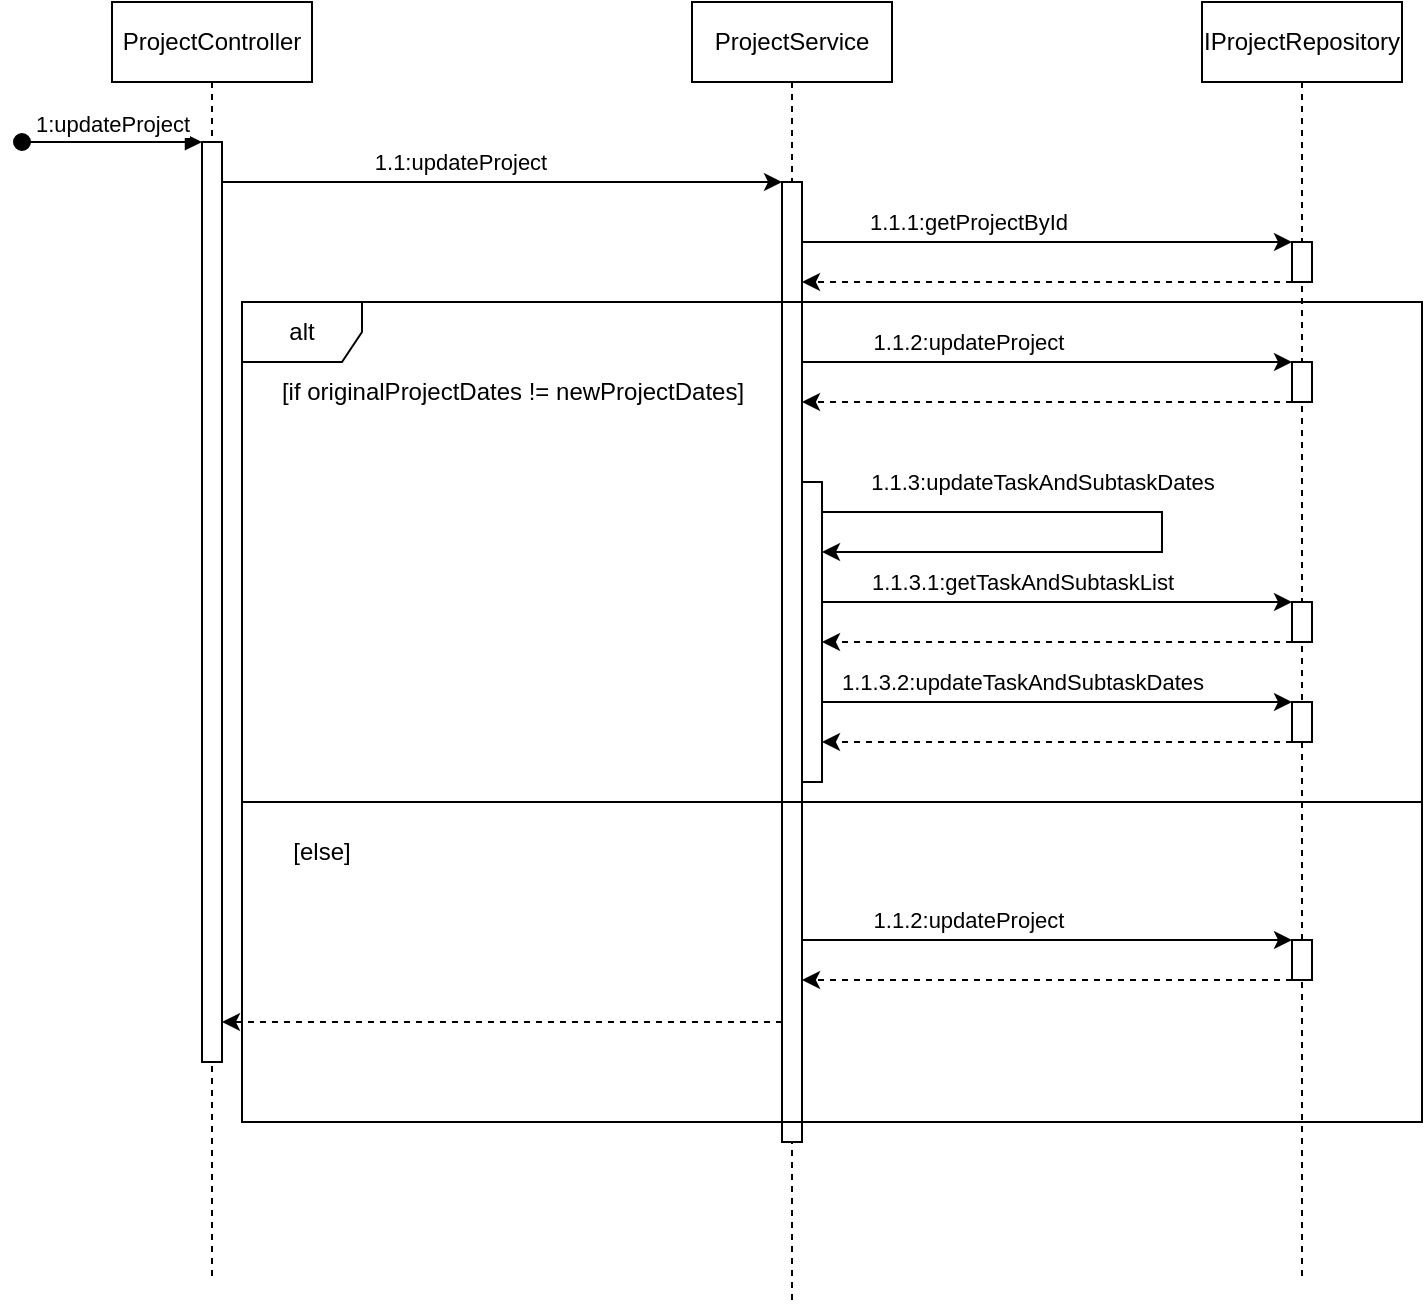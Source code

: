 <mxfile version="21.3.5" type="github">
  <diagram name="Page-1" id="2YBvvXClWsGukQMizWep">
    <mxGraphModel dx="1000" dy="505" grid="0" gridSize="10" guides="1" tooltips="1" connect="1" arrows="1" fold="1" page="0" pageScale="1" pageWidth="850" pageHeight="1100" math="0" shadow="0">
      <root>
        <mxCell id="0" />
        <mxCell id="1" parent="0" />
        <mxCell id="Chgh_PdhHyW66dv8v_kR-1" value="ProjectController" style="shape=umlLifeline;perimeter=lifelinePerimeter;whiteSpace=wrap;html=1;container=0;dropTarget=0;collapsible=0;recursiveResize=0;outlineConnect=0;portConstraint=eastwest;newEdgeStyle={&quot;edgeStyle&quot;:&quot;elbowEdgeStyle&quot;,&quot;elbow&quot;:&quot;vertical&quot;,&quot;curved&quot;:0,&quot;rounded&quot;:0};" vertex="1" parent="1">
          <mxGeometry x="145" y="60" width="100" height="640" as="geometry" />
        </mxCell>
        <mxCell id="Chgh_PdhHyW66dv8v_kR-2" value="1:updateProject" style="html=1;verticalAlign=bottom;startArrow=oval;endArrow=block;startSize=8;edgeStyle=elbowEdgeStyle;elbow=vertical;curved=0;rounded=0;" edge="1" parent="Chgh_PdhHyW66dv8v_kR-1">
          <mxGeometry relative="1" as="geometry">
            <mxPoint x="-45" y="70" as="sourcePoint" />
            <mxPoint x="45" y="70" as="targetPoint" />
          </mxGeometry>
        </mxCell>
        <mxCell id="Chgh_PdhHyW66dv8v_kR-3" value="ProjectService" style="shape=umlLifeline;perimeter=lifelinePerimeter;whiteSpace=wrap;html=1;container=0;dropTarget=0;collapsible=0;recursiveResize=0;outlineConnect=0;portConstraint=eastwest;newEdgeStyle={&quot;edgeStyle&quot;:&quot;elbowEdgeStyle&quot;,&quot;elbow&quot;:&quot;vertical&quot;,&quot;curved&quot;:0,&quot;rounded&quot;:0};" vertex="1" parent="1">
          <mxGeometry x="435" y="60" width="100" height="650" as="geometry" />
        </mxCell>
        <mxCell id="Chgh_PdhHyW66dv8v_kR-11" value="" style="html=1;points=[];perimeter=orthogonalPerimeter;outlineConnect=0;targetShapes=umlLifeline;portConstraint=eastwest;newEdgeStyle={&quot;edgeStyle&quot;:&quot;elbowEdgeStyle&quot;,&quot;elbow&quot;:&quot;vertical&quot;,&quot;curved&quot;:0,&quot;rounded&quot;:0};" vertex="1" parent="Chgh_PdhHyW66dv8v_kR-3">
          <mxGeometry x="45" y="90" width="10" height="480" as="geometry" />
        </mxCell>
        <mxCell id="Chgh_PdhHyW66dv8v_kR-4" value="IProjectRepository" style="shape=umlLifeline;perimeter=lifelinePerimeter;whiteSpace=wrap;html=1;container=0;dropTarget=0;collapsible=0;recursiveResize=0;outlineConnect=0;portConstraint=eastwest;newEdgeStyle={&quot;edgeStyle&quot;:&quot;elbowEdgeStyle&quot;,&quot;elbow&quot;:&quot;vertical&quot;,&quot;curved&quot;:0,&quot;rounded&quot;:0};" vertex="1" parent="1">
          <mxGeometry x="690" y="60" width="100" height="640" as="geometry" />
        </mxCell>
        <mxCell id="Chgh_PdhHyW66dv8v_kR-13" value="" style="html=1;points=[];perimeter=orthogonalPerimeter;outlineConnect=0;targetShapes=umlLifeline;portConstraint=eastwest;newEdgeStyle={&quot;edgeStyle&quot;:&quot;elbowEdgeStyle&quot;,&quot;elbow&quot;:&quot;vertical&quot;,&quot;curved&quot;:0,&quot;rounded&quot;:0};" vertex="1" parent="Chgh_PdhHyW66dv8v_kR-4">
          <mxGeometry x="45" y="120" width="10" height="20" as="geometry" />
        </mxCell>
        <mxCell id="Chgh_PdhHyW66dv8v_kR-57" value="" style="html=1;points=[];perimeter=orthogonalPerimeter;outlineConnect=0;targetShapes=umlLifeline;portConstraint=eastwest;newEdgeStyle={&quot;edgeStyle&quot;:&quot;elbowEdgeStyle&quot;,&quot;elbow&quot;:&quot;vertical&quot;,&quot;curved&quot;:0,&quot;rounded&quot;:0};" vertex="1" parent="Chgh_PdhHyW66dv8v_kR-4">
          <mxGeometry x="45" y="300" width="10" height="20" as="geometry" />
        </mxCell>
        <mxCell id="Chgh_PdhHyW66dv8v_kR-8" value="" style="html=1;points=[];perimeter=orthogonalPerimeter;outlineConnect=0;targetShapes=umlLifeline;portConstraint=eastwest;newEdgeStyle={&quot;edgeStyle&quot;:&quot;elbowEdgeStyle&quot;,&quot;elbow&quot;:&quot;vertical&quot;,&quot;curved&quot;:0,&quot;rounded&quot;:0};" vertex="1" parent="1">
          <mxGeometry x="190" y="130" width="10" height="460" as="geometry" />
        </mxCell>
        <mxCell id="Chgh_PdhHyW66dv8v_kR-15" value="" style="endArrow=classic;html=1;rounded=0;" edge="1" parent="1" target="Chgh_PdhHyW66dv8v_kR-11">
          <mxGeometry width="50" height="50" relative="1" as="geometry">
            <mxPoint x="200" y="150" as="sourcePoint" />
            <mxPoint x="430" y="160" as="targetPoint" />
            <Array as="points">
              <mxPoint x="310" y="150" />
              <mxPoint x="330" y="150" />
            </Array>
          </mxGeometry>
        </mxCell>
        <mxCell id="Chgh_PdhHyW66dv8v_kR-35" value="1.1:updateProject" style="edgeLabel;html=1;align=center;verticalAlign=middle;resizable=0;points=[];" vertex="1" connectable="0" parent="Chgh_PdhHyW66dv8v_kR-15">
          <mxGeometry x="-0.324" y="1" relative="1" as="geometry">
            <mxPoint x="24" y="-9" as="offset" />
          </mxGeometry>
        </mxCell>
        <mxCell id="Chgh_PdhHyW66dv8v_kR-17" value="" style="endArrow=classic;html=1;rounded=0;" edge="1" parent="1" source="Chgh_PdhHyW66dv8v_kR-11" target="Chgh_PdhHyW66dv8v_kR-13">
          <mxGeometry width="50" height="50" relative="1" as="geometry">
            <mxPoint x="440" y="180" as="sourcePoint" />
            <mxPoint x="620" y="180" as="targetPoint" />
            <Array as="points">
              <mxPoint x="550" y="180" />
            </Array>
          </mxGeometry>
        </mxCell>
        <mxCell id="Chgh_PdhHyW66dv8v_kR-18" value="1.1.1:getProjectById" style="edgeLabel;html=1;align=center;verticalAlign=middle;resizable=0;points=[];" vertex="1" connectable="0" parent="Chgh_PdhHyW66dv8v_kR-17">
          <mxGeometry x="-0.711" relative="1" as="geometry">
            <mxPoint x="47" y="-10" as="offset" />
          </mxGeometry>
        </mxCell>
        <mxCell id="Chgh_PdhHyW66dv8v_kR-19" value="" style="endArrow=classic;html=1;rounded=0;dashed=1;" edge="1" parent="1" source="Chgh_PdhHyW66dv8v_kR-13" target="Chgh_PdhHyW66dv8v_kR-11">
          <mxGeometry width="50" height="50" relative="1" as="geometry">
            <mxPoint x="320" y="190" as="sourcePoint" />
            <mxPoint x="440" y="200" as="targetPoint" />
            <Array as="points">
              <mxPoint x="510" y="200" />
            </Array>
          </mxGeometry>
        </mxCell>
        <mxCell id="Chgh_PdhHyW66dv8v_kR-36" value="alt" style="shape=umlFrame;whiteSpace=wrap;html=1;pointerEvents=0;" vertex="1" parent="1">
          <mxGeometry x="210" y="210" width="590" height="250" as="geometry" />
        </mxCell>
        <mxCell id="Chgh_PdhHyW66dv8v_kR-37" value="[if originalProjectDates != newProjectDates]" style="text;html=1;align=center;verticalAlign=middle;resizable=0;points=[];autosize=1;strokeColor=none;fillColor=none;" vertex="1" parent="1">
          <mxGeometry x="220" y="240" width="250" height="30" as="geometry" />
        </mxCell>
        <mxCell id="Chgh_PdhHyW66dv8v_kR-38" value="" style="html=1;points=[];perimeter=orthogonalPerimeter;outlineConnect=0;targetShapes=umlLifeline;portConstraint=eastwest;newEdgeStyle={&quot;edgeStyle&quot;:&quot;elbowEdgeStyle&quot;,&quot;elbow&quot;:&quot;vertical&quot;,&quot;curved&quot;:0,&quot;rounded&quot;:0};" vertex="1" parent="1">
          <mxGeometry x="735" y="240" width="10" height="20" as="geometry" />
        </mxCell>
        <mxCell id="Chgh_PdhHyW66dv8v_kR-39" value="" style="endArrow=classic;html=1;rounded=0;" edge="1" parent="1" target="Chgh_PdhHyW66dv8v_kR-38">
          <mxGeometry width="50" height="50" relative="1" as="geometry">
            <mxPoint x="490" y="240" as="sourcePoint" />
            <mxPoint x="620" y="240" as="targetPoint" />
            <Array as="points">
              <mxPoint x="550" y="240" />
            </Array>
          </mxGeometry>
        </mxCell>
        <mxCell id="Chgh_PdhHyW66dv8v_kR-40" value="1.1.2:updateProject" style="edgeLabel;html=1;align=center;verticalAlign=middle;resizable=0;points=[];" vertex="1" connectable="0" parent="Chgh_PdhHyW66dv8v_kR-39">
          <mxGeometry x="-0.711" relative="1" as="geometry">
            <mxPoint x="47" y="-10" as="offset" />
          </mxGeometry>
        </mxCell>
        <mxCell id="Chgh_PdhHyW66dv8v_kR-41" value="" style="endArrow=classic;html=1;rounded=0;dashed=1;" edge="1" parent="1" source="Chgh_PdhHyW66dv8v_kR-38">
          <mxGeometry width="50" height="50" relative="1" as="geometry">
            <mxPoint x="320" y="250" as="sourcePoint" />
            <mxPoint x="490" y="260" as="targetPoint" />
            <Array as="points">
              <mxPoint x="510" y="260" />
            </Array>
          </mxGeometry>
        </mxCell>
        <mxCell id="Chgh_PdhHyW66dv8v_kR-45" style="edgeStyle=elbowEdgeStyle;rounded=0;orthogonalLoop=1;jettySize=auto;html=1;elbow=vertical;curved=0;entryX=0;entryY=0.429;entryDx=0;entryDy=0;entryPerimeter=0;" edge="1" parent="1" source="Chgh_PdhHyW66dv8v_kR-11">
          <mxGeometry relative="1" as="geometry">
            <mxPoint x="490" y="310.03" as="targetPoint" />
            <Array as="points">
              <mxPoint x="490" y="340" />
            </Array>
          </mxGeometry>
        </mxCell>
        <mxCell id="Chgh_PdhHyW66dv8v_kR-53" value="" style="html=1;points=[];perimeter=orthogonalPerimeter;outlineConnect=0;targetShapes=umlLifeline;portConstraint=eastwest;newEdgeStyle={&quot;edgeStyle&quot;:&quot;elbowEdgeStyle&quot;,&quot;elbow&quot;:&quot;vertical&quot;,&quot;curved&quot;:0,&quot;rounded&quot;:0};" vertex="1" parent="1">
          <mxGeometry x="490" y="300" width="10" height="50" as="geometry" />
        </mxCell>
        <mxCell id="Chgh_PdhHyW66dv8v_kR-54" style="edgeStyle=elbowEdgeStyle;rounded=0;orthogonalLoop=1;jettySize=auto;html=1;elbow=vertical;curved=0;" edge="1" parent="1" source="Chgh_PdhHyW66dv8v_kR-53" target="Chgh_PdhHyW66dv8v_kR-53">
          <mxGeometry relative="1" as="geometry">
            <Array as="points">
              <mxPoint x="670" y="320" />
            </Array>
          </mxGeometry>
        </mxCell>
        <mxCell id="Chgh_PdhHyW66dv8v_kR-56" value="1.1.3:updateTaskAndSubtaskDates" style="edgeLabel;html=1;align=center;verticalAlign=middle;resizable=0;points=[];" vertex="1" connectable="0" parent="Chgh_PdhHyW66dv8v_kR-54">
          <mxGeometry x="-0.697" y="1" relative="1" as="geometry">
            <mxPoint x="55" y="-14" as="offset" />
          </mxGeometry>
        </mxCell>
        <mxCell id="Chgh_PdhHyW66dv8v_kR-55" value="" style="html=1;points=[];perimeter=orthogonalPerimeter;outlineConnect=0;targetShapes=umlLifeline;portConstraint=eastwest;newEdgeStyle={&quot;edgeStyle&quot;:&quot;elbowEdgeStyle&quot;,&quot;elbow&quot;:&quot;vertical&quot;,&quot;curved&quot;:0,&quot;rounded&quot;:0};" vertex="1" parent="1">
          <mxGeometry x="490" y="300" width="10" height="150" as="geometry" />
        </mxCell>
        <mxCell id="Chgh_PdhHyW66dv8v_kR-58" value="" style="endArrow=classic;html=1;rounded=0;" edge="1" parent="1" target="Chgh_PdhHyW66dv8v_kR-57" source="Chgh_PdhHyW66dv8v_kR-55">
          <mxGeometry width="50" height="50" relative="1" as="geometry">
            <mxPoint x="490" y="360" as="sourcePoint" />
            <mxPoint x="620" y="360" as="targetPoint" />
            <Array as="points">
              <mxPoint x="550" y="360" />
            </Array>
          </mxGeometry>
        </mxCell>
        <mxCell id="Chgh_PdhHyW66dv8v_kR-59" value="1.1.3.1:getTaskAndSubtaskList" style="edgeLabel;html=1;align=center;verticalAlign=middle;resizable=0;points=[];" vertex="1" connectable="0" parent="Chgh_PdhHyW66dv8v_kR-58">
          <mxGeometry x="-0.711" relative="1" as="geometry">
            <mxPoint x="66" y="-10" as="offset" />
          </mxGeometry>
        </mxCell>
        <mxCell id="Chgh_PdhHyW66dv8v_kR-60" value="" style="endArrow=classic;html=1;rounded=0;dashed=1;" edge="1" parent="1" source="Chgh_PdhHyW66dv8v_kR-57" target="Chgh_PdhHyW66dv8v_kR-55">
          <mxGeometry width="50" height="50" relative="1" as="geometry">
            <mxPoint x="320" y="370" as="sourcePoint" />
            <mxPoint x="490" y="380" as="targetPoint" />
            <Array as="points">
              <mxPoint x="510" y="380" />
            </Array>
          </mxGeometry>
        </mxCell>
        <mxCell id="Chgh_PdhHyW66dv8v_kR-65" value="" style="html=1;points=[];perimeter=orthogonalPerimeter;outlineConnect=0;targetShapes=umlLifeline;portConstraint=eastwest;newEdgeStyle={&quot;edgeStyle&quot;:&quot;elbowEdgeStyle&quot;,&quot;elbow&quot;:&quot;vertical&quot;,&quot;curved&quot;:0,&quot;rounded&quot;:0};" vertex="1" parent="1">
          <mxGeometry x="735" y="410" width="10" height="20" as="geometry" />
        </mxCell>
        <mxCell id="Chgh_PdhHyW66dv8v_kR-66" value="" style="endArrow=classic;html=1;rounded=0;" edge="1" parent="1" target="Chgh_PdhHyW66dv8v_kR-65">
          <mxGeometry width="50" height="50" relative="1" as="geometry">
            <mxPoint x="500" y="410" as="sourcePoint" />
            <mxPoint x="620" y="410" as="targetPoint" />
            <Array as="points">
              <mxPoint x="550" y="410" />
            </Array>
          </mxGeometry>
        </mxCell>
        <mxCell id="Chgh_PdhHyW66dv8v_kR-67" value="1.1.3.2:updateTaskAndSubtaskDates" style="edgeLabel;html=1;align=center;verticalAlign=middle;resizable=0;points=[];" vertex="1" connectable="0" parent="Chgh_PdhHyW66dv8v_kR-66">
          <mxGeometry x="-0.711" relative="1" as="geometry">
            <mxPoint x="66" y="-10" as="offset" />
          </mxGeometry>
        </mxCell>
        <mxCell id="Chgh_PdhHyW66dv8v_kR-68" value="" style="endArrow=classic;html=1;rounded=0;dashed=1;" edge="1" parent="1" source="Chgh_PdhHyW66dv8v_kR-65">
          <mxGeometry width="50" height="50" relative="1" as="geometry">
            <mxPoint x="320" y="420" as="sourcePoint" />
            <mxPoint x="500" y="430" as="targetPoint" />
            <Array as="points">
              <mxPoint x="510" y="430" />
            </Array>
          </mxGeometry>
        </mxCell>
        <mxCell id="Chgh_PdhHyW66dv8v_kR-69" value="" style="html=1;whiteSpace=wrap;fillColor=none;" vertex="1" parent="1">
          <mxGeometry x="210" y="460" width="590" height="160" as="geometry" />
        </mxCell>
        <mxCell id="Chgh_PdhHyW66dv8v_kR-70" value="" style="html=1;points=[];perimeter=orthogonalPerimeter;outlineConnect=0;targetShapes=umlLifeline;portConstraint=eastwest;newEdgeStyle={&quot;edgeStyle&quot;:&quot;elbowEdgeStyle&quot;,&quot;elbow&quot;:&quot;vertical&quot;,&quot;curved&quot;:0,&quot;rounded&quot;:0};" vertex="1" parent="1">
          <mxGeometry x="735" y="529" width="10" height="20" as="geometry" />
        </mxCell>
        <mxCell id="Chgh_PdhHyW66dv8v_kR-71" value="" style="endArrow=classic;html=1;rounded=0;" edge="1" parent="1" target="Chgh_PdhHyW66dv8v_kR-70">
          <mxGeometry width="50" height="50" relative="1" as="geometry">
            <mxPoint x="490" y="529" as="sourcePoint" />
            <mxPoint x="620" y="529" as="targetPoint" />
            <Array as="points">
              <mxPoint x="550" y="529" />
            </Array>
          </mxGeometry>
        </mxCell>
        <mxCell id="Chgh_PdhHyW66dv8v_kR-72" value="1.1.2:updateProject" style="edgeLabel;html=1;align=center;verticalAlign=middle;resizable=0;points=[];" vertex="1" connectable="0" parent="Chgh_PdhHyW66dv8v_kR-71">
          <mxGeometry x="-0.711" relative="1" as="geometry">
            <mxPoint x="47" y="-10" as="offset" />
          </mxGeometry>
        </mxCell>
        <mxCell id="Chgh_PdhHyW66dv8v_kR-73" value="" style="endArrow=classic;html=1;rounded=0;dashed=1;" edge="1" parent="1" source="Chgh_PdhHyW66dv8v_kR-70">
          <mxGeometry width="50" height="50" relative="1" as="geometry">
            <mxPoint x="320" y="539" as="sourcePoint" />
            <mxPoint x="490" y="549" as="targetPoint" />
            <Array as="points">
              <mxPoint x="510" y="549" />
            </Array>
          </mxGeometry>
        </mxCell>
        <mxCell id="Chgh_PdhHyW66dv8v_kR-74" value="" style="endArrow=classic;html=1;rounded=0;dashed=1;" edge="1" parent="1" source="Chgh_PdhHyW66dv8v_kR-11" target="Chgh_PdhHyW66dv8v_kR-8">
          <mxGeometry width="50" height="50" relative="1" as="geometry">
            <mxPoint x="475" y="570" as="sourcePoint" />
            <mxPoint x="230" y="570" as="targetPoint" />
            <Array as="points">
              <mxPoint x="250" y="570" />
            </Array>
          </mxGeometry>
        </mxCell>
        <mxCell id="Chgh_PdhHyW66dv8v_kR-75" value="[else]" style="text;html=1;strokeColor=none;fillColor=none;align=center;verticalAlign=middle;whiteSpace=wrap;rounded=0;" vertex="1" parent="1">
          <mxGeometry x="220" y="470" width="60" height="30" as="geometry" />
        </mxCell>
      </root>
    </mxGraphModel>
  </diagram>
</mxfile>
